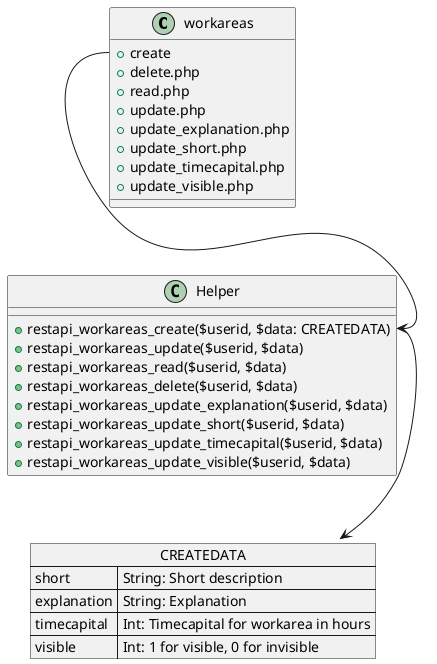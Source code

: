 @startuml

class workareas {
	+create
	+delete.php
	+read.php
	+update.php
	+update_explanation.php
	+update_short.php
	+update_timecapital.php
	+update_visible.php
}

class Helper {
	+restapi_workareas_create($userid, $data: CREATEDATA)
	+restapi_workareas_update($userid, $data)
	+restapi_workareas_read($userid, $data)
	+restapi_workareas_delete($userid, $data)
	+restapi_workareas_update_explanation($userid, $data)
	+restapi_workareas_update_short($userid, $data)
	+restapi_workareas_update_timecapital($userid, $data)
	+restapi_workareas_update_visible($userid, $data)
}

json CREATEDATA {
	"short" : "String: Short description",
	"explanation" : "String: Explanation",
	"timecapital" : "Int: Timecapital for workarea in hours",
	"visible" : "Int: 1 for visible, 0 for invisible"
}

Helper::restapi_workareas_create --> CREATEDATA
workareas::create --> Helper::restapi_workareas_create 
@enduml